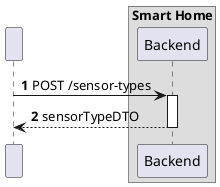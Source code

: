@startuml
'https://plantuml.com/sequence-diagram

!pragma layout smetana

autonumber

participant " " as HTTP

box "Smart Home"
    participant "Backend" as BE
end box

HTTP -> BE : POST /sensor-types

activate BE

BE --> HTTP : sensorTypeDTO
deactivate BE




@enduml